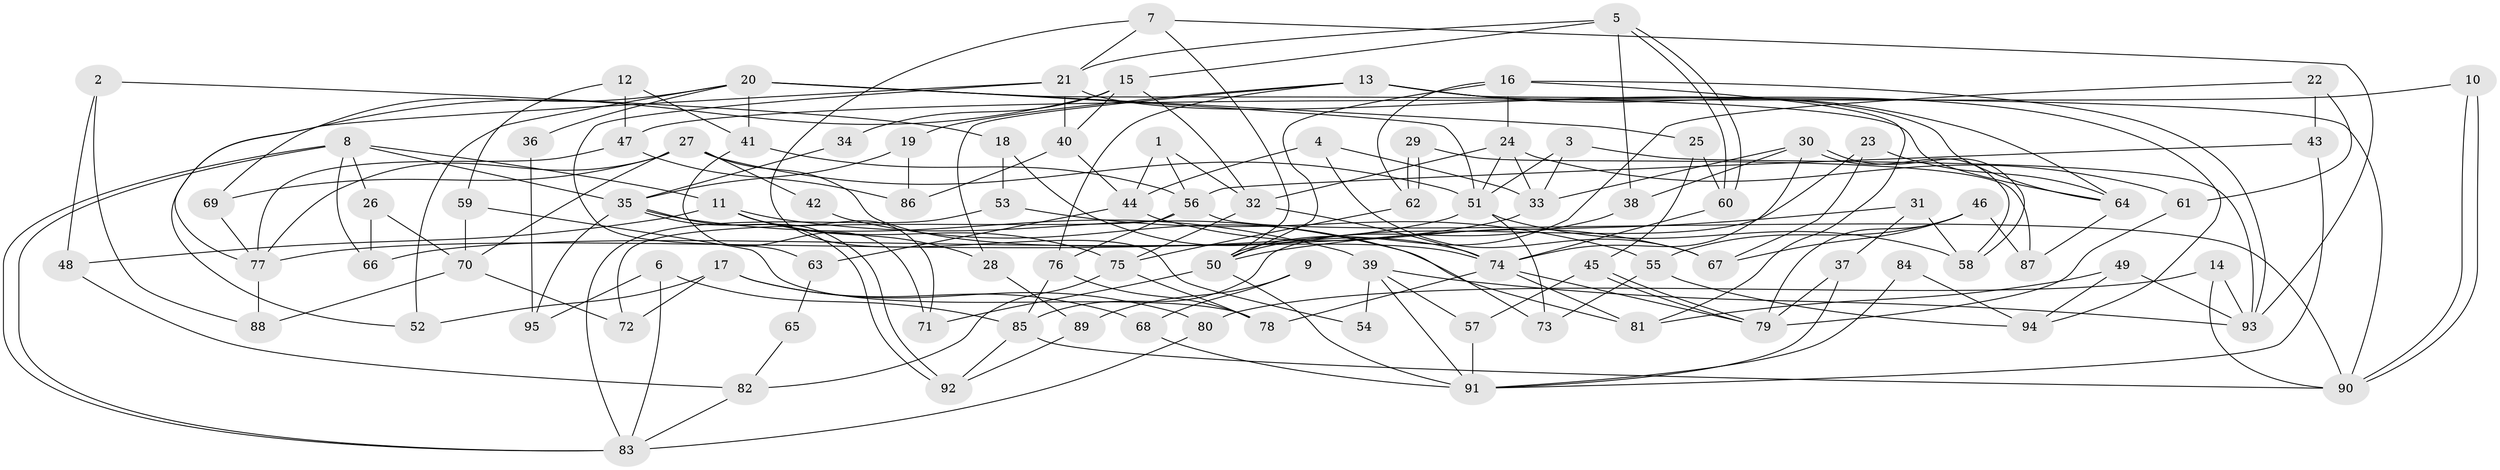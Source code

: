 // coarse degree distribution, {3: 0.3220338983050847, 4: 0.13559322033898305, 5: 0.1016949152542373, 8: 0.13559322033898305, 6: 0.2033898305084746, 9: 0.03389830508474576, 2: 0.03389830508474576, 10: 0.01694915254237288, 7: 0.01694915254237288}
// Generated by graph-tools (version 1.1) at 2025/24/03/03/25 07:24:04]
// undirected, 95 vertices, 190 edges
graph export_dot {
graph [start="1"]
  node [color=gray90,style=filled];
  1;
  2;
  3;
  4;
  5;
  6;
  7;
  8;
  9;
  10;
  11;
  12;
  13;
  14;
  15;
  16;
  17;
  18;
  19;
  20;
  21;
  22;
  23;
  24;
  25;
  26;
  27;
  28;
  29;
  30;
  31;
  32;
  33;
  34;
  35;
  36;
  37;
  38;
  39;
  40;
  41;
  42;
  43;
  44;
  45;
  46;
  47;
  48;
  49;
  50;
  51;
  52;
  53;
  54;
  55;
  56;
  57;
  58;
  59;
  60;
  61;
  62;
  63;
  64;
  65;
  66;
  67;
  68;
  69;
  70;
  71;
  72;
  73;
  74;
  75;
  76;
  77;
  78;
  79;
  80;
  81;
  82;
  83;
  84;
  85;
  86;
  87;
  88;
  89;
  90;
  91;
  92;
  93;
  94;
  95;
  1 -- 56;
  1 -- 44;
  1 -- 32;
  2 -- 18;
  2 -- 88;
  2 -- 48;
  3 -- 93;
  3 -- 33;
  3 -- 51;
  4 -- 33;
  4 -- 44;
  4 -- 67;
  5 -- 60;
  5 -- 60;
  5 -- 38;
  5 -- 15;
  5 -- 21;
  6 -- 83;
  6 -- 85;
  6 -- 95;
  7 -- 93;
  7 -- 50;
  7 -- 21;
  7 -- 54;
  8 -- 35;
  8 -- 83;
  8 -- 83;
  8 -- 11;
  8 -- 26;
  8 -- 66;
  9 -- 68;
  9 -- 89;
  10 -- 47;
  10 -- 90;
  10 -- 90;
  11 -- 81;
  11 -- 28;
  11 -- 48;
  11 -- 71;
  11 -- 75;
  12 -- 41;
  12 -- 47;
  12 -- 59;
  13 -- 64;
  13 -- 90;
  13 -- 19;
  13 -- 28;
  13 -- 76;
  13 -- 94;
  14 -- 93;
  14 -- 90;
  14 -- 80;
  15 -- 32;
  15 -- 34;
  15 -- 40;
  15 -- 52;
  16 -- 62;
  16 -- 24;
  16 -- 50;
  16 -- 81;
  16 -- 93;
  17 -- 80;
  17 -- 52;
  17 -- 68;
  17 -- 72;
  18 -- 53;
  18 -- 74;
  19 -- 35;
  19 -- 86;
  20 -- 69;
  20 -- 51;
  20 -- 25;
  20 -- 36;
  20 -- 41;
  20 -- 52;
  20 -- 64;
  21 -- 40;
  21 -- 63;
  21 -- 64;
  21 -- 77;
  22 -- 61;
  22 -- 43;
  22 -- 50;
  23 -- 64;
  23 -- 85;
  23 -- 67;
  24 -- 32;
  24 -- 51;
  24 -- 33;
  24 -- 61;
  25 -- 60;
  25 -- 45;
  26 -- 70;
  26 -- 66;
  27 -- 77;
  27 -- 74;
  27 -- 42;
  27 -- 51;
  27 -- 69;
  27 -- 70;
  28 -- 89;
  29 -- 62;
  29 -- 62;
  29 -- 87;
  30 -- 58;
  30 -- 58;
  30 -- 33;
  30 -- 38;
  30 -- 74;
  31 -- 58;
  31 -- 50;
  31 -- 37;
  32 -- 75;
  32 -- 74;
  33 -- 66;
  34 -- 35;
  35 -- 39;
  35 -- 92;
  35 -- 92;
  35 -- 95;
  36 -- 95;
  37 -- 79;
  37 -- 91;
  38 -- 50;
  39 -- 57;
  39 -- 91;
  39 -- 54;
  39 -- 93;
  40 -- 44;
  40 -- 86;
  41 -- 71;
  41 -- 56;
  42 -- 73;
  43 -- 91;
  43 -- 56;
  44 -- 67;
  44 -- 63;
  45 -- 79;
  45 -- 79;
  45 -- 57;
  46 -- 79;
  46 -- 67;
  46 -- 55;
  46 -- 87;
  47 -- 77;
  47 -- 86;
  48 -- 82;
  49 -- 93;
  49 -- 81;
  49 -- 94;
  50 -- 71;
  50 -- 91;
  51 -- 58;
  51 -- 73;
  51 -- 77;
  53 -- 55;
  53 -- 83;
  55 -- 94;
  55 -- 73;
  56 -- 76;
  56 -- 72;
  56 -- 90;
  57 -- 91;
  59 -- 70;
  59 -- 78;
  60 -- 74;
  61 -- 79;
  62 -- 75;
  63 -- 65;
  64 -- 87;
  65 -- 82;
  68 -- 91;
  69 -- 77;
  70 -- 72;
  70 -- 88;
  74 -- 78;
  74 -- 79;
  74 -- 81;
  75 -- 78;
  75 -- 82;
  76 -- 78;
  76 -- 85;
  77 -- 88;
  80 -- 83;
  82 -- 83;
  84 -- 91;
  84 -- 94;
  85 -- 90;
  85 -- 92;
  89 -- 92;
}
